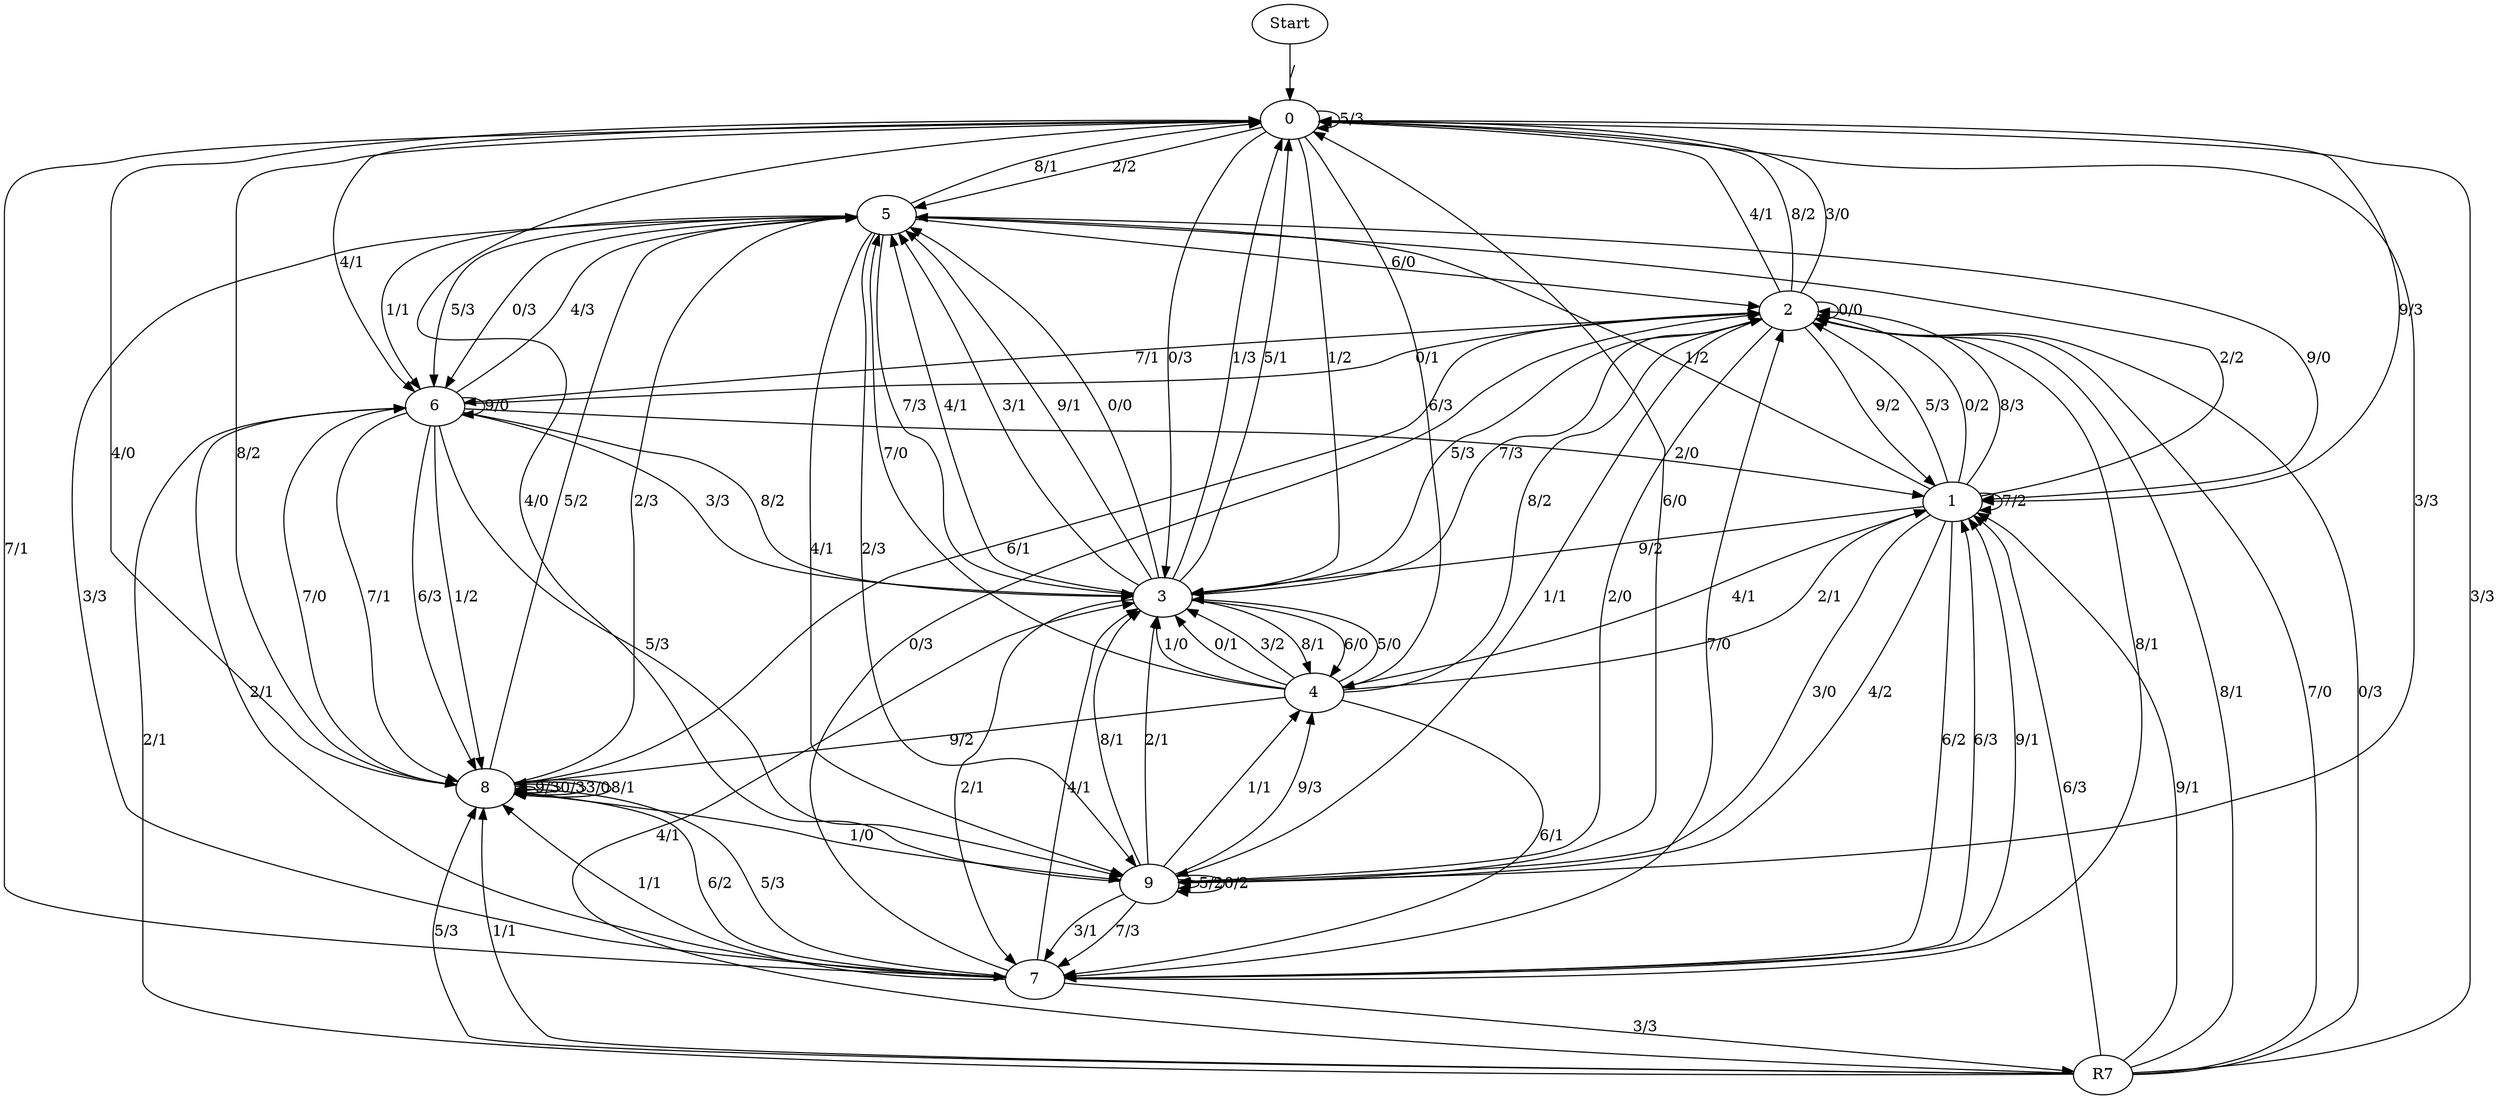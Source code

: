 digraph {
	Start -> 0 [label="/"]
	0 -> 5 [label="2/2"]
	0 -> 7 [label="7/1"]
	0 -> 9 [label="3/3"]
	0 -> 4 [label="6/3"]
	0 -> 3 [label="1/2"]
	0 -> 8 [label="8/2"]
	0 -> 1 [label="9/3"]
	0 -> 3 [label="0/3"]
	0 -> 6 [label="4/1"]
	0 -> 0 [label="5/3"]
	8 -> 0 [label="4/0"]
	8 -> 9 [label="1/0"]
	8 -> 8 [label="9/3"]
	8 -> 8 [label="0/3"]
	8 -> 8 [label="3/0"]
	8 -> 5 [label="5/2"]
	8 -> 5 [label="2/3"]
	8 -> 7 [label="6/2"]
	8 -> 6 [label="7/0"]
	8 -> 8 [label="8/1"]
	5 -> 9 [label="2/3"]
	5 -> 1 [label="9/0"]
	5 -> 6 [label="1/1"]
	5 -> 6 [label="5/3"]
	5 -> 2 [label="6/0"]
	5 -> 7 [label="3/3"]
	5 -> 9 [label="4/1"]
	5 -> 3 [label="7/3"]
	5 -> 6 [label="0/3"]
	5 -> 0 [label="8/1"]
	3 -> 5 [label="4/1"]
	3 -> 2 [label="7/3"]
	3 -> 7 [label="2/1"]
	3 -> 4 [label="6/0"]
	3 -> 5 [label="3/1"]
	3 -> 4 [label="8/1"]
	3 -> 0 [label="1/3"]
	3 -> 5 [label="9/1"]
	3 -> 5 [label="0/0"]
	3 -> 0 [label="5/1"]
	2 -> 0 [label="8/2"]
	2 -> 9 [label="1/1"]
	2 -> 6 [label="7/1"]
	2 -> 0 [label="3/0"]
	2 -> 3 [label="5/3"]
	2 -> 0 [label="4/1"]
	2 -> 8 [label="6/1"]
	2 -> 1 [label="9/2"]
	2 -> 2 [label="0/0"]
	2 -> 9 [label="2/0"]
	9 -> 9 [label="5/2"]
	9 -> 7 [label="3/1"]
	9 -> 4 [label="1/1"]
	9 -> 0 [label="4/0"]
	9 -> 7 [label="7/3"]
	9 -> 9 [label="0/2"]
	9 -> 0 [label="6/0"]
	9 -> 3 [label="8/1"]
	9 -> 3 [label="2/1"]
	9 -> 4 [label="9/3"]
	7 -> R7 [label="3/3"]
	7 -> 8 [label="5/3"]
	7 -> 8 [label="1/1"]
	7 -> 3 [label="4/1"]
	7 -> 1 [label="6/3"]
	7 -> 1 [label="9/1"]
	7 -> 2 [label="0/3"]
	7 -> 2 [label="7/0"]
	7 -> 2 [label="8/1"]
	7 -> 6 [label="2/1"]
	R7 -> 3 [label="4/1"]
	R7 -> 1 [label="6/3"]
	R7 -> 6 [label="2/1"]
	R7 -> 0 [label="3/3"]
	R7 -> 8 [label="5/3"]
	R7 -> 2 [label="8/1"]
	R7 -> 2 [label="7/0"]
	R7 -> 1 [label="9/1"]
	R7 -> 2 [label="0/3"]
	R7 -> 8 [label="1/1"]
	4 -> 7 [label="6/1"]
	4 -> 2 [label="8/2"]
	4 -> 1 [label="2/1"]
	4 -> 1 [label="4/1"]
	4 -> 3 [label="5/0"]
	4 -> 8 [label="9/2"]
	4 -> 3 [label="1/0"]
	4 -> 3 [label="0/1"]
	4 -> 3 [label="3/2"]
	4 -> 5 [label="7/0"]
	6 -> 8 [label="7/1"]
	6 -> 3 [label="3/3"]
	6 -> 3 [label="8/2"]
	6 -> 9 [label="5/3"]
	6 -> 8 [label="1/2"]
	6 -> 2 [label="0/1"]
	6 -> 5 [label="4/3"]
	6 -> 8 [label="6/3"]
	6 -> 6 [label="9/0"]
	6 -> 1 [label="2/0"]
	1 -> 5 [label="1/2"]
	1 -> 9 [label="3/0"]
	1 -> 7 [label="6/2"]
	1 -> 2 [label="5/3"]
	1 -> 1 [label="7/2"]
	1 -> 2 [label="0/2"]
	1 -> 5 [label="2/2"]
	1 -> 2 [label="8/3"]
	1 -> 9 [label="4/2"]
	1 -> 3 [label="9/2"]
}